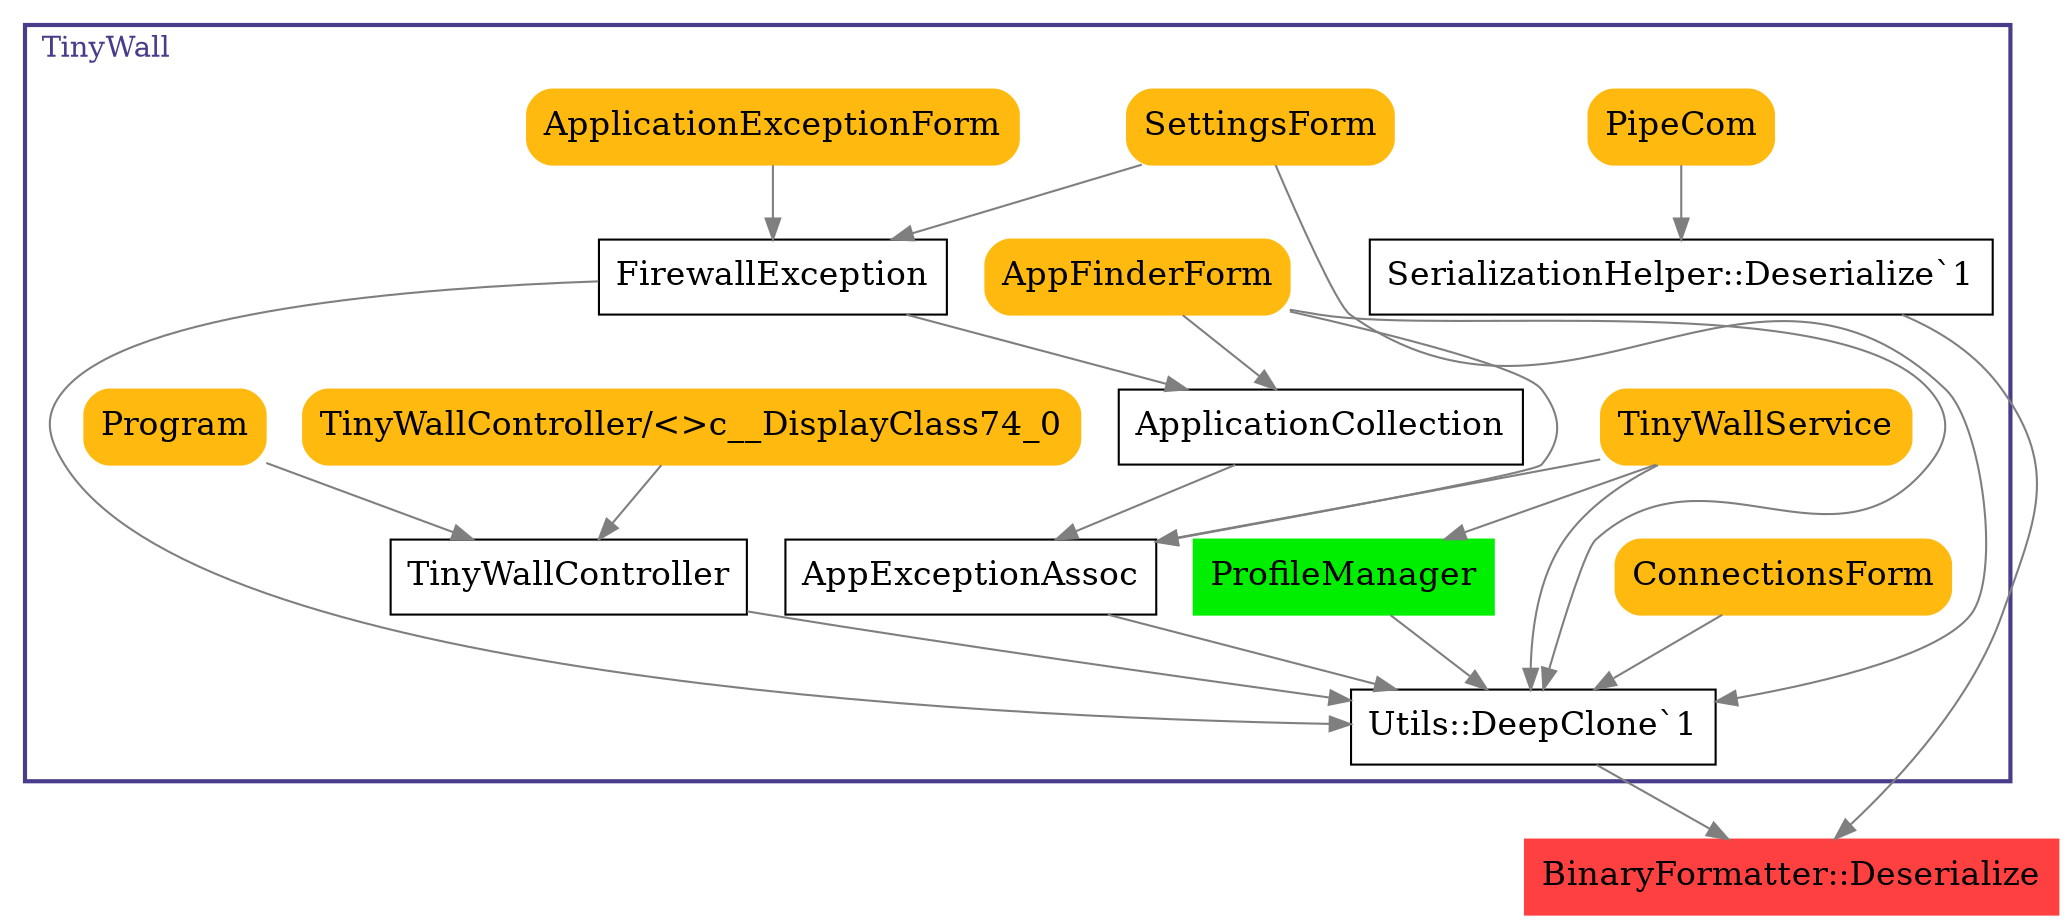 digraph G {
node [fontsize = 16];
0 [label="BinaryFormatter::Deserialize", shape="box", style="filled", fillcolor="brown1", color="brown1"];
subgraph cluster_0 {
label="TinyWall";
color=darkslateblue;
fontcolor=darkslateblue;
penwidth=2;
labeljust=l;
1 [label="SerializationHelper::Deserialize`1", shape="box"];
2 [label="Utils::DeepClone`1", shape="box"];
3 [label="PipeCom", shape="box", style="filled, rounded", fillcolor="darkgoldenrod1", color="darkgoldenrod1"];
4 [label="AppFinderForm", shape="box", style="filled, rounded", fillcolor="darkgoldenrod1", color="darkgoldenrod1"];
5 [label="TinyWallController", shape="box"];
6 [label="ConnectionsForm", shape="box", style="filled, rounded", fillcolor="darkgoldenrod1", color="darkgoldenrod1"];
7 [label="AppExceptionAssoc", shape="box"];
8 [label="ProfileManager", shape="box", style="filled", fillcolor="green2", color="green2"];
9 [label="FirewallException", shape="box"];
10 [label="SettingsForm", shape="box", style="filled, rounded", fillcolor="darkgoldenrod1", color="darkgoldenrod1"];
11 [label="TinyWallService", shape="box", style="filled, rounded", fillcolor="darkgoldenrod1", color="darkgoldenrod1"];
12 [label="ApplicationCollection", shape="box"];
13 [label="TinyWallController/<>c__DisplayClass74_0", shape="box", style="filled, rounded", fillcolor="darkgoldenrod1", color="darkgoldenrod1"];
14 [label="Program", shape="box", style="filled, rounded", fillcolor="darkgoldenrod1", color="darkgoldenrod1"];
15 [label="ApplicationExceptionForm", shape="box", style="filled, rounded", fillcolor="darkgoldenrod1", color="darkgoldenrod1"];
}
1 -> 0 [color="gray50"];
2 -> 0 [color="gray50"];
3 -> 1 [color="gray50"];
4 -> 2 [color="gray50"];
4 -> 7 [color="gray50"];
4 -> 12 [color="gray50"];
5 -> 2 [color="gray50"];
6 -> 2 [color="gray50"];
7 -> 2 [color="gray50"];
8 -> 2 [color="gray50"];
9 -> 2 [color="gray50"];
9 -> 12 [color="gray50"];
10 -> 2 [color="gray50"];
10 -> 9 [color="gray50"];
11 -> 2 [color="gray50"];
11 -> 7 [color="gray50"];
11 -> 8 [color="gray50"];
12 -> 7 [color="gray50"];
13 -> 5 [color="gray50"];
14 -> 5 [color="gray50"];
15 -> 9 [color="gray50"];
}
